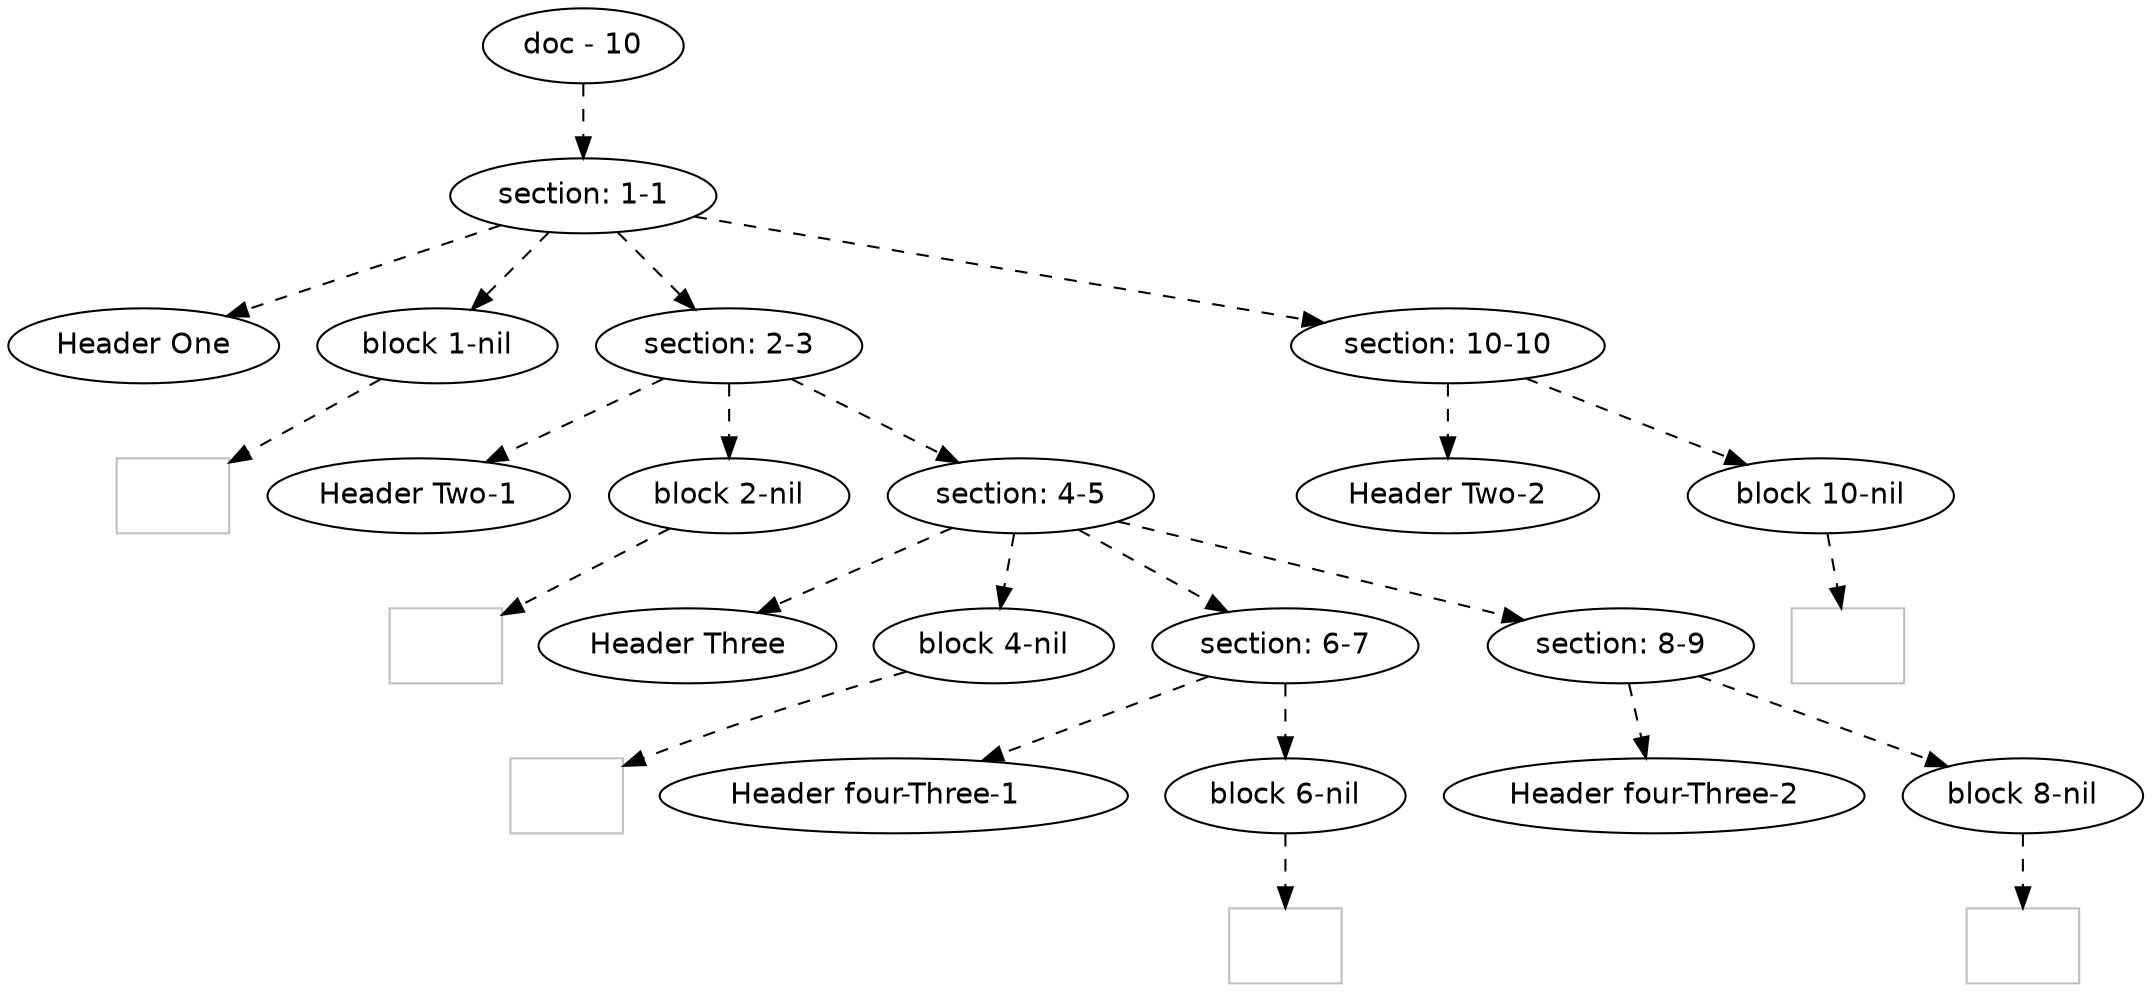 digraph hierarchy {

node [fontname=Helvetica]
edge [style=dashed]

doc_0 [label="doc - 10"]

doc_0 -> { section_1}
{rank=same; section_1}

section_1 [label="section: 1-1"]

section_1 -> { header_2 block_3 section_4 section_5}
{rank=same; header_2 block_3 section_4 section_5}

header_2 [label="Header One"]
block_3 [label="block 1-nil"]
section_4 [label="section: 2-3"]
section_5 [label="section: 10-10"]


block_3 -> leaf_6
leaf_6  [color=Gray,shape=rectangle,fontname=Inconsolata,label=""]section_4 -> { header_7 block_8 section_9}
{rank=same; header_7 block_8 section_9}

header_7 [label="Header Two-1"]
block_8 [label="block 2-nil"]
section_9 [label="section: 4-5"]


block_8 -> leaf_10
leaf_10  [color=Gray,shape=rectangle,fontname=Inconsolata,label="
"]section_9 -> { header_11 block_12 section_13 section_14}
{rank=same; header_11 block_12 section_13 section_14}

header_11 [label="Header Three"]
block_12 [label="block 4-nil"]
section_13 [label="section: 6-7"]
section_14 [label="section: 8-9"]


block_12 -> leaf_15
leaf_15  [color=Gray,shape=rectangle,fontname=Inconsolata,label="    
"]section_13 -> { header_16 block_17}
{rank=same; header_16 block_17}

header_16 [label="Header four-Three-1    "]
block_17 [label="block 6-nil"]


block_17 -> leaf_18
leaf_18  [color=Gray,shape=rectangle,fontname=Inconsolata,label="
"]section_14 -> { header_19 block_20}
{rank=same; header_19 block_20}

header_19 [label="Header four-Three-2"]
block_20 [label="block 8-nil"]


block_20 -> leaf_21
leaf_21  [color=Gray,shape=rectangle,fontname=Inconsolata,label="
"]section_5 -> { header_22 block_23}
{rank=same; header_22 block_23}

header_22 [label="Header Two-2"]
block_23 [label="block 10-nil"]


block_23 -> leaf_24
leaf_24  [color=Gray,shape=rectangle,fontname=Inconsolata,label=""]
}
